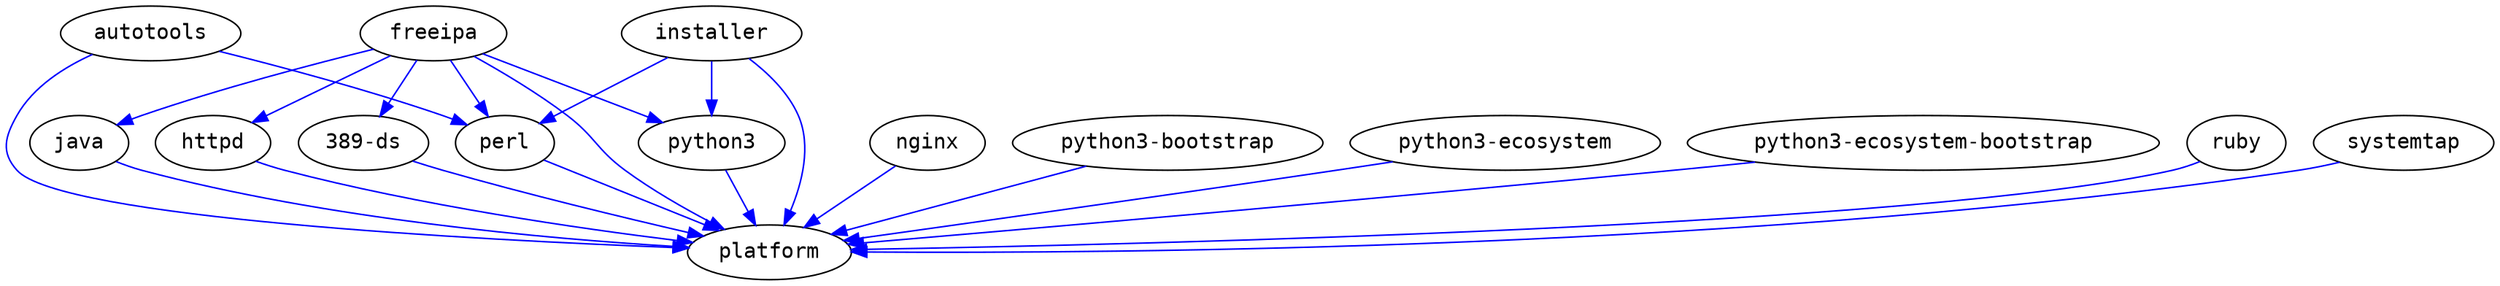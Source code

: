 strict digraph G {
  node [fontname=monospace];
  "389-ds" -> "platform" [color=blue];
  "389-ds" -> "platform" [color=blue];
  "autotools" -> "platform" [color=blue];
  "autotools" -> "platform" [color=blue];
  "autotools" -> "perl" [color=blue];
  "freeipa" -> "platform" [color=blue];
  "freeipa" -> "platform" [color=blue];
  "freeipa" -> "389-ds" [color=blue];
  "freeipa" -> "java" [color=blue];
  "freeipa" -> "httpd" [color=blue];
  "freeipa" -> "perl" [color=blue];
  "freeipa" -> "python3" [color=blue];
  "httpd" -> "platform" [color=blue];
  "httpd" -> "platform" [color=blue];
  "installer" -> "platform" [color=blue];
  "installer" -> "platform" [color=blue];
  "installer" -> "perl" [color=blue];
  "installer" -> "python3" [color=blue];
  "java" -> "platform" [color=blue];
  "java" -> "platform" [color=blue];
  "nginx" -> "platform" [color=blue];
  "nginx" -> "platform" [color=blue];
  "perl" -> "platform" [color=blue];
  "perl" -> "platform" [color=blue];
  "python3" -> "platform" [color=blue];
  "python3" -> "platform" [color=blue];
  "python3-bootstrap" -> "platform" [color=blue];
  "python3-ecosystem" -> "platform" [color=blue];
  "python3-ecosystem-bootstrap" -> "platform" [color=blue];
  "ruby" -> "platform" [color=blue];
  "ruby" -> "platform" [color=blue];
  "systemtap" -> "platform" [color=blue];
  "systemtap" -> "platform" [color=blue];
}
